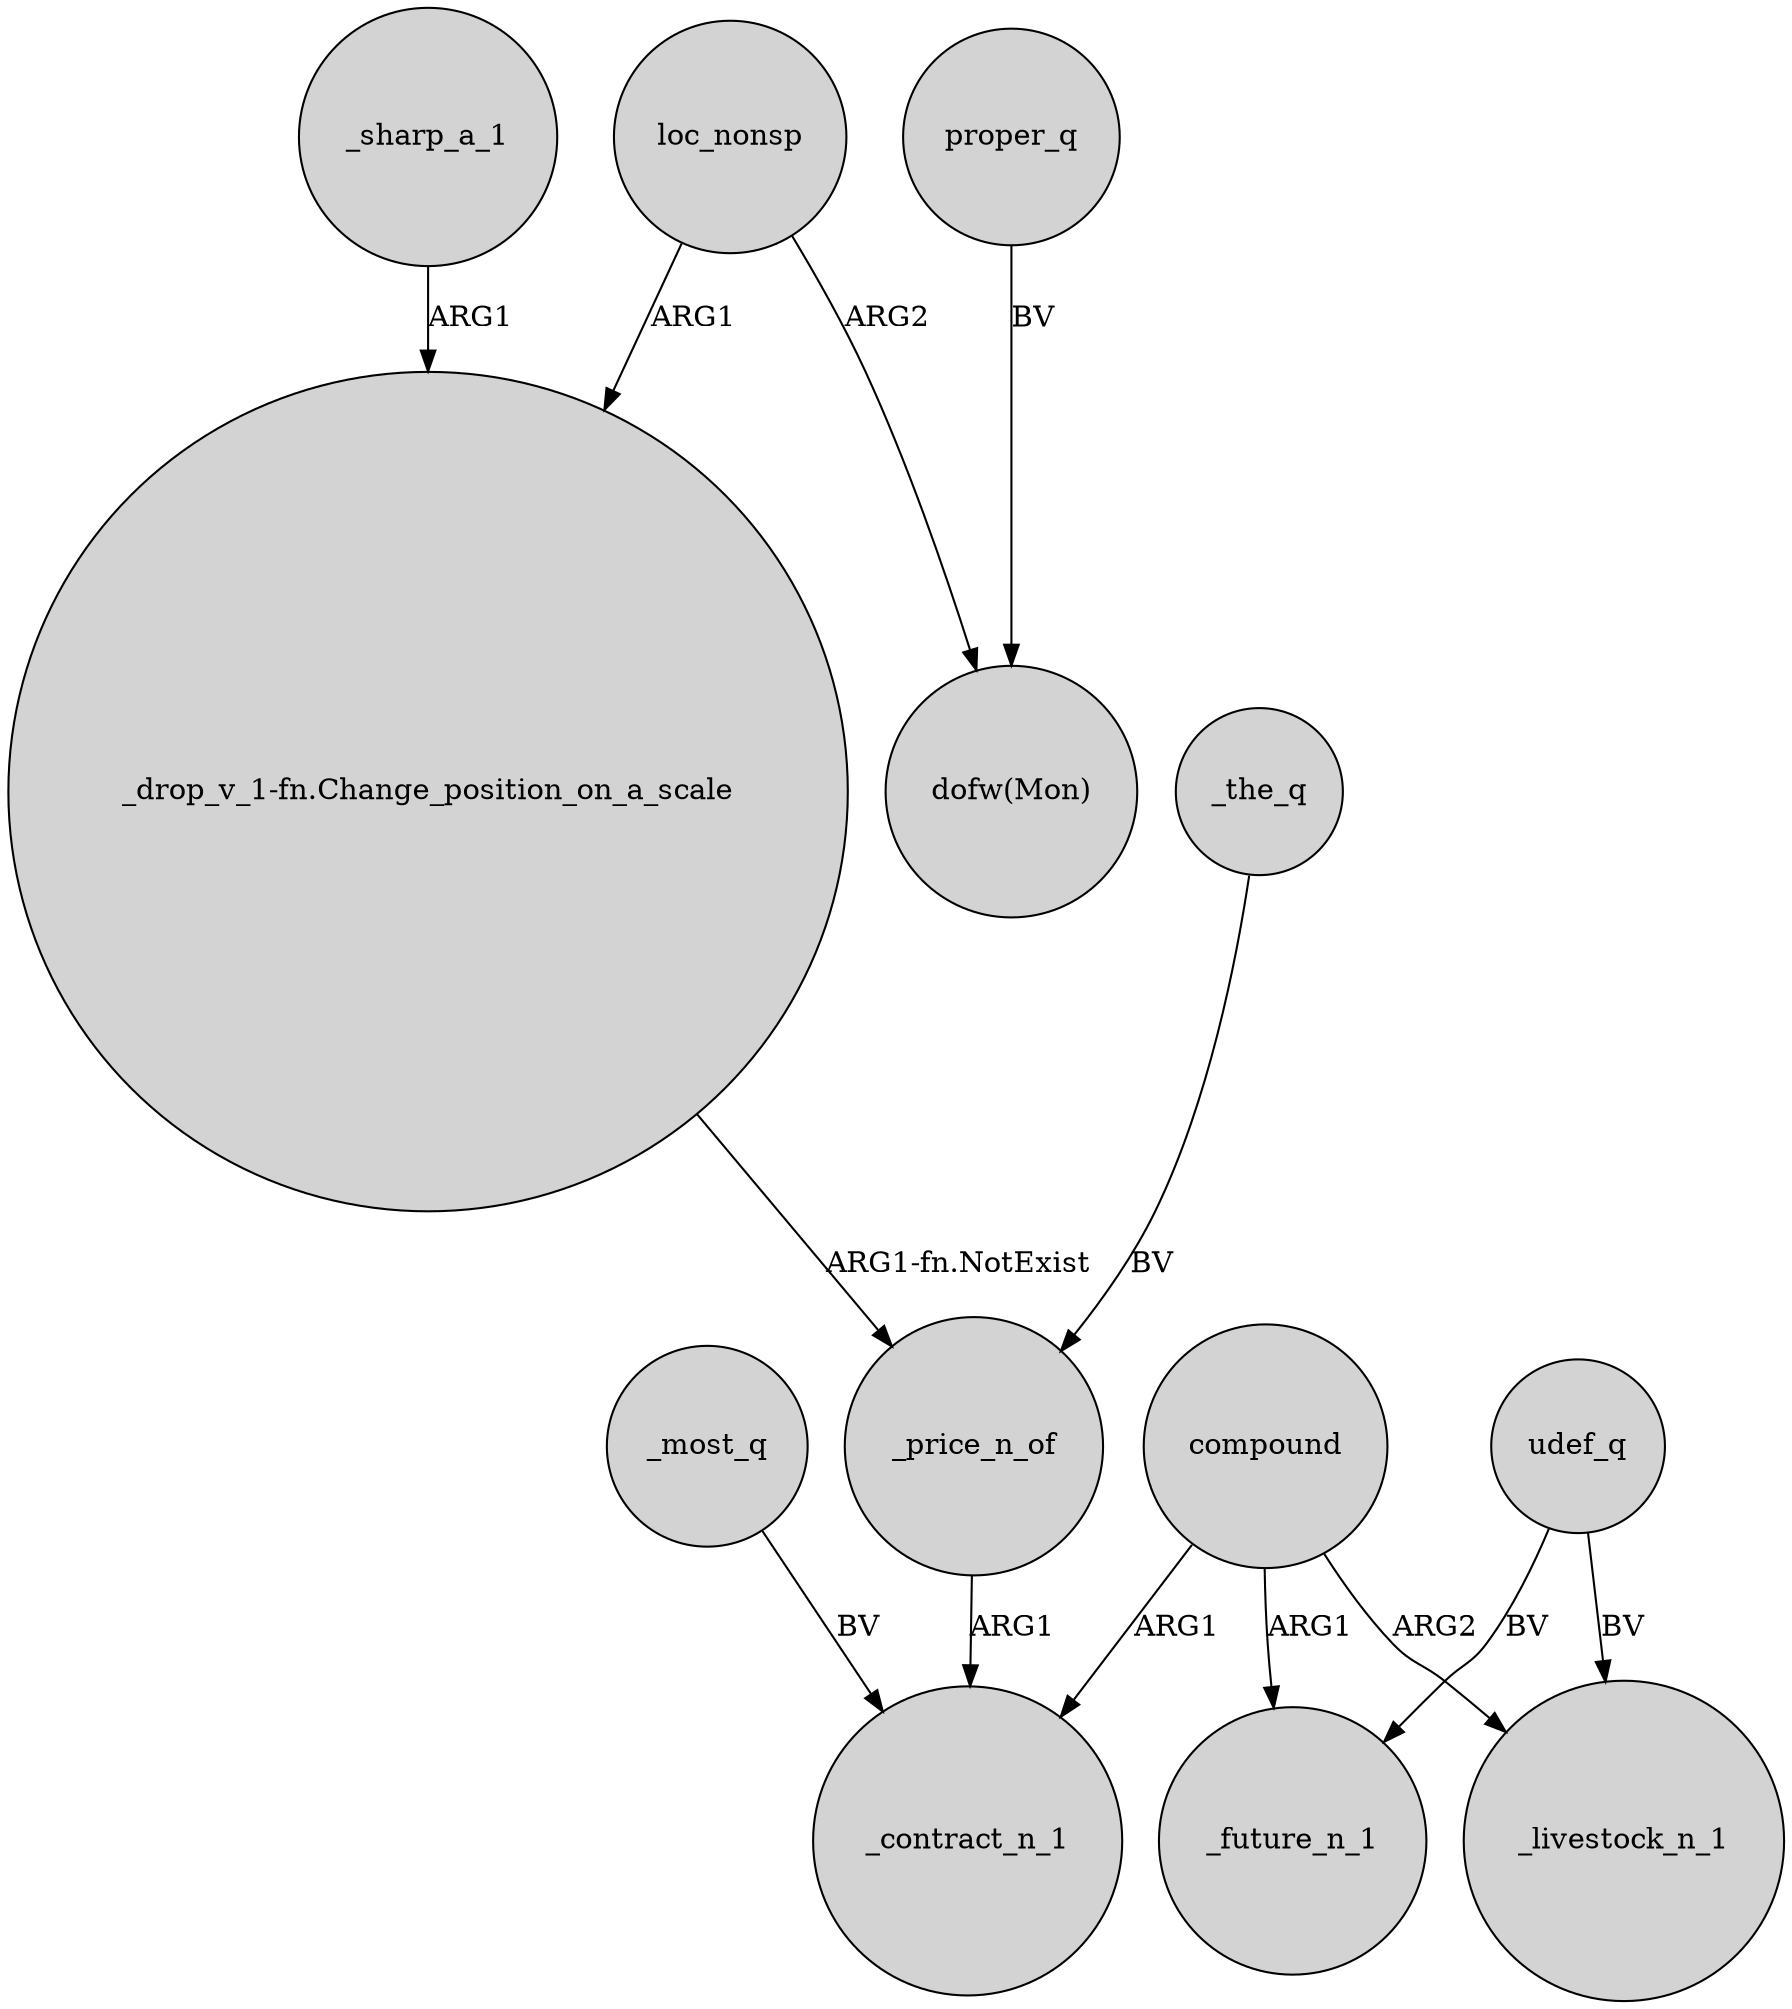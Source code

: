digraph {
	node [shape=circle style=filled]
	loc_nonsp -> "dofw(Mon)" [label=ARG2]
	compound -> _livestock_n_1 [label=ARG2]
	_sharp_a_1 -> "_drop_v_1-fn.Change_position_on_a_scale" [label=ARG1]
	_price_n_of -> _contract_n_1 [label=ARG1]
	"_drop_v_1-fn.Change_position_on_a_scale" -> _price_n_of [label="ARG1-fn.NotExist"]
	compound -> _future_n_1 [label=ARG1]
	_the_q -> _price_n_of [label=BV]
	compound -> _contract_n_1 [label=ARG1]
	loc_nonsp -> "_drop_v_1-fn.Change_position_on_a_scale" [label=ARG1]
	proper_q -> "dofw(Mon)" [label=BV]
	udef_q -> _future_n_1 [label=BV]
	_most_q -> _contract_n_1 [label=BV]
	udef_q -> _livestock_n_1 [label=BV]
}
